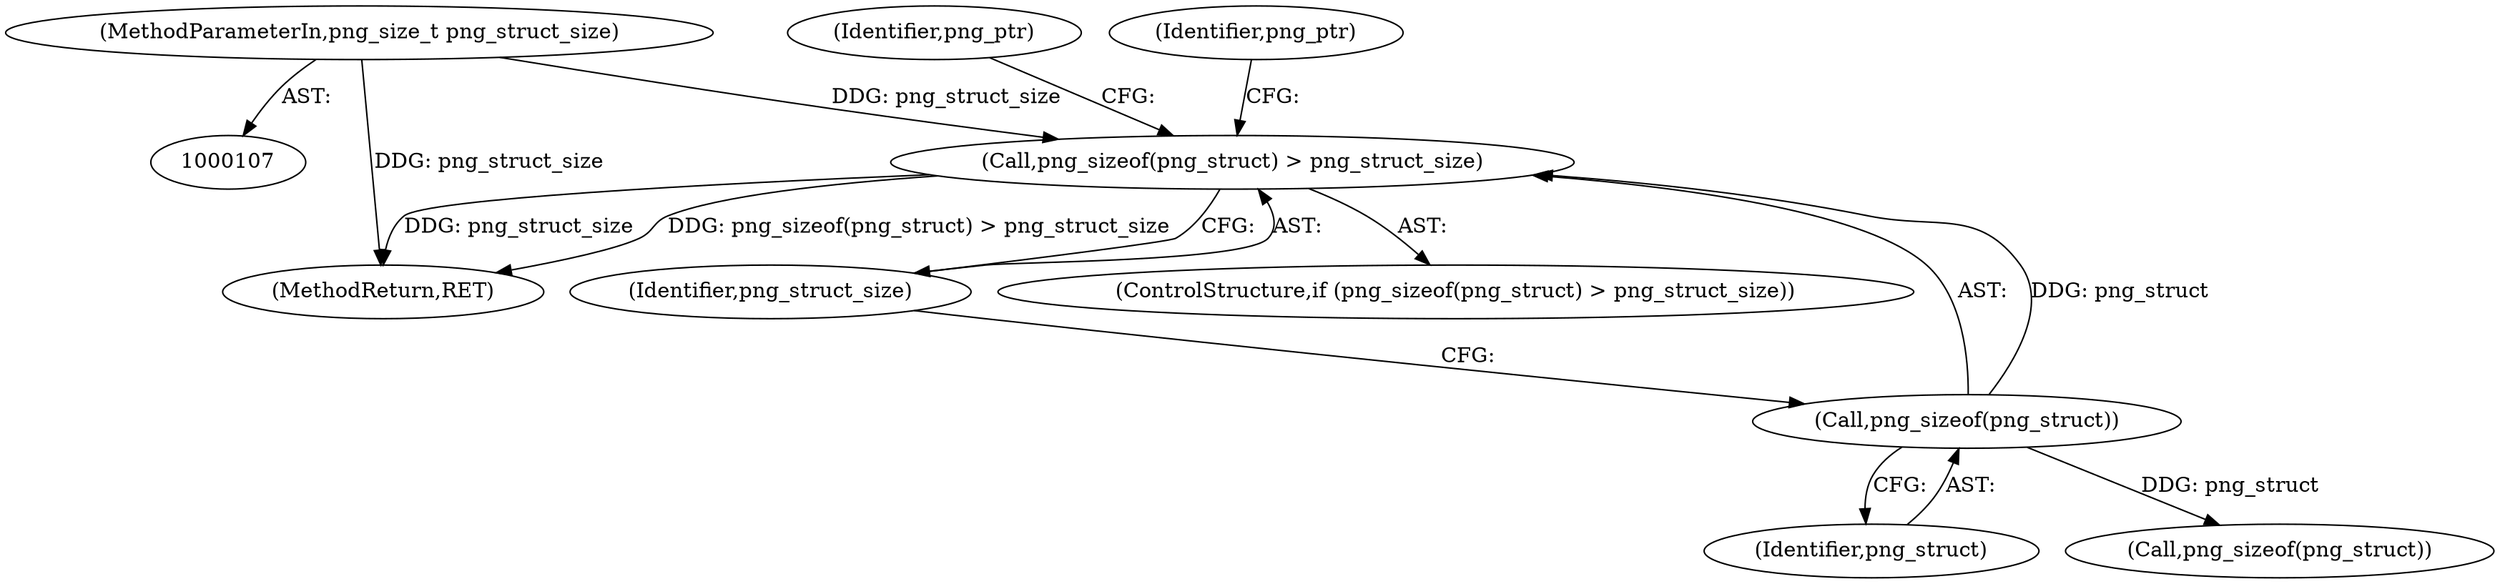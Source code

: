 digraph "0_Chrome_7f3d85b096f66870a15b37c2f40b219b2e292693_7@API" {
"1000162" [label="(Call,png_sizeof(png_struct) > png_struct_size)"];
"1000163" [label="(Call,png_sizeof(png_struct))"];
"1000110" [label="(MethodParameterIn,png_size_t png_struct_size)"];
"1000297" [label="(MethodReturn,RET)"];
"1000168" [label="(Identifier,png_ptr)"];
"1000162" [label="(Call,png_sizeof(png_struct) > png_struct_size)"];
"1000164" [label="(Identifier,png_struct)"];
"1000165" [label="(Identifier,png_struct_size)"];
"1000181" [label="(Identifier,png_ptr)"];
"1000183" [label="(Call,png_sizeof(png_struct))"];
"1000110" [label="(MethodParameterIn,png_size_t png_struct_size)"];
"1000163" [label="(Call,png_sizeof(png_struct))"];
"1000161" [label="(ControlStructure,if (png_sizeof(png_struct) > png_struct_size))"];
"1000162" -> "1000161"  [label="AST: "];
"1000162" -> "1000165"  [label="CFG: "];
"1000163" -> "1000162"  [label="AST: "];
"1000165" -> "1000162"  [label="AST: "];
"1000168" -> "1000162"  [label="CFG: "];
"1000181" -> "1000162"  [label="CFG: "];
"1000162" -> "1000297"  [label="DDG: png_sizeof(png_struct) > png_struct_size"];
"1000162" -> "1000297"  [label="DDG: png_struct_size"];
"1000163" -> "1000162"  [label="DDG: png_struct"];
"1000110" -> "1000162"  [label="DDG: png_struct_size"];
"1000163" -> "1000164"  [label="CFG: "];
"1000164" -> "1000163"  [label="AST: "];
"1000165" -> "1000163"  [label="CFG: "];
"1000163" -> "1000183"  [label="DDG: png_struct"];
"1000110" -> "1000107"  [label="AST: "];
"1000110" -> "1000297"  [label="DDG: png_struct_size"];
}
